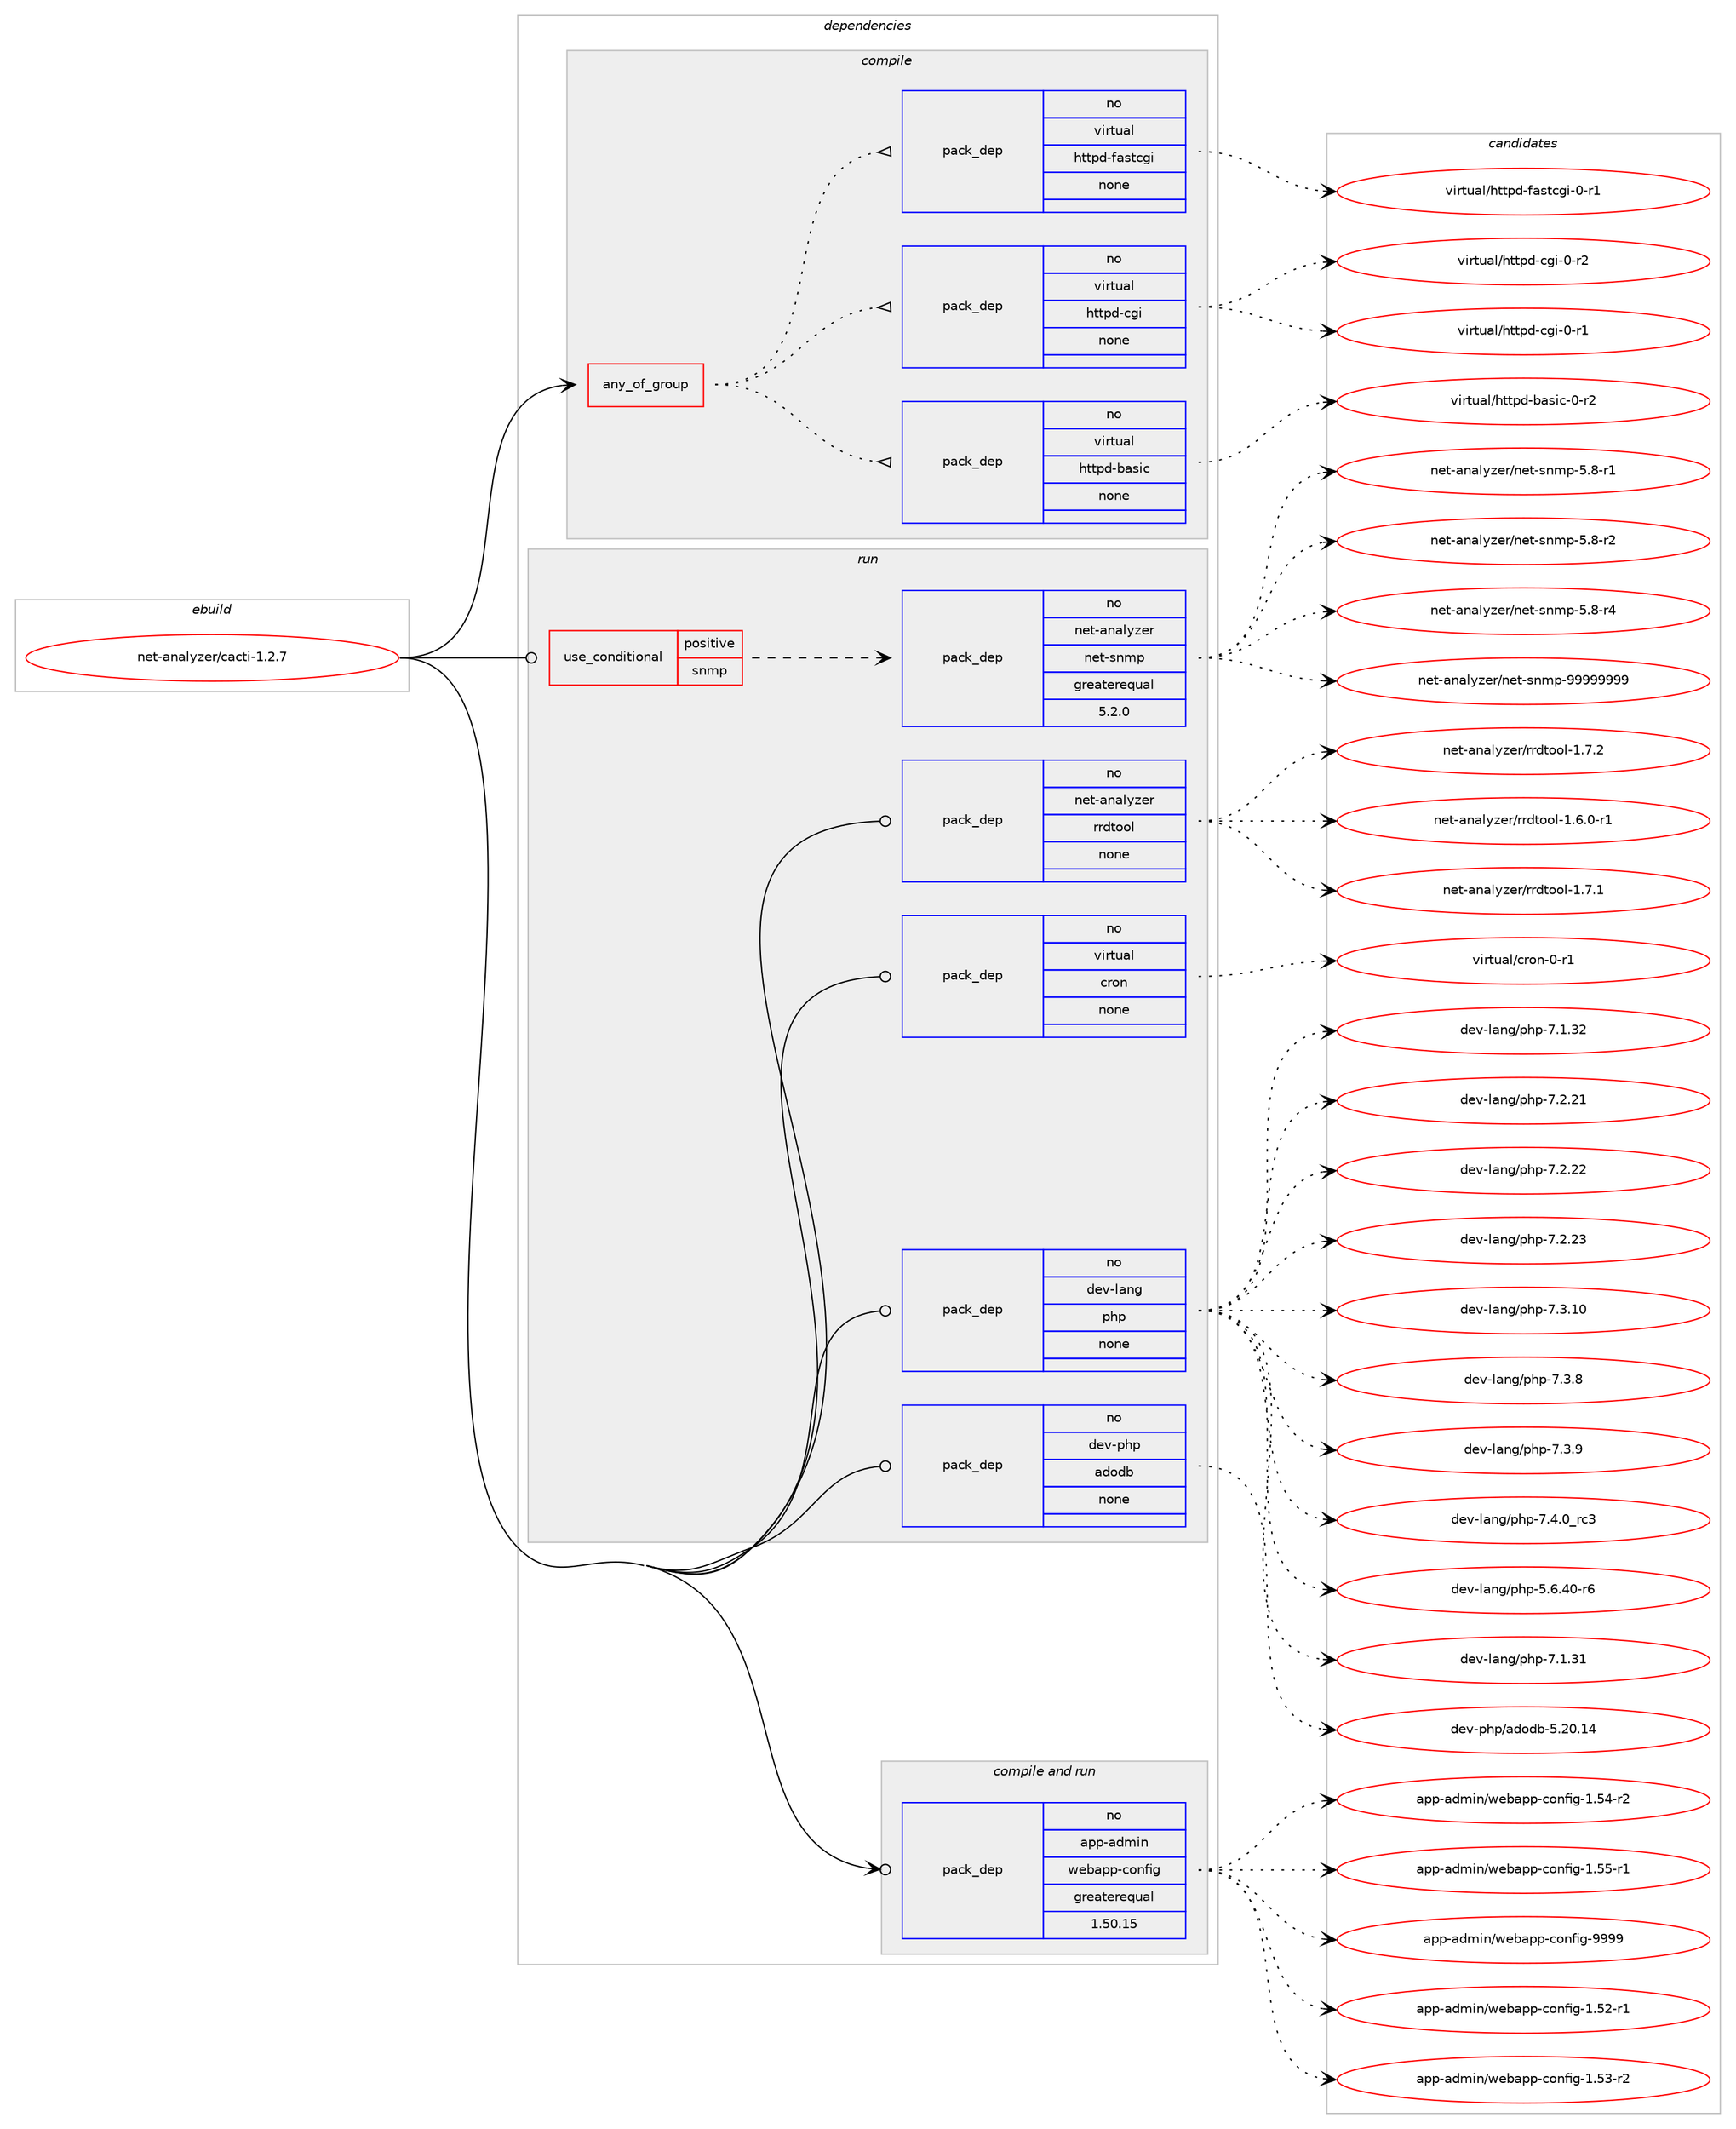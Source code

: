digraph prolog {

# *************
# Graph options
# *************

newrank=true;
concentrate=true;
compound=true;
graph [rankdir=LR,fontname=Helvetica,fontsize=10,ranksep=1.5];#, ranksep=2.5, nodesep=0.2];
edge  [arrowhead=vee];
node  [fontname=Helvetica,fontsize=10];

# **********
# The ebuild
# **********

subgraph cluster_leftcol {
color=gray;
rank=same;
label=<<i>ebuild</i>>;
id [label="net-analyzer/cacti-1.2.7", color=red, width=4, href="../net-analyzer/cacti-1.2.7.svg"];
}

# ****************
# The dependencies
# ****************

subgraph cluster_midcol {
color=gray;
label=<<i>dependencies</i>>;
subgraph cluster_compile {
fillcolor="#eeeeee";
style=filled;
label=<<i>compile</i>>;
subgraph any1 {
dependency228 [label=<<TABLE BORDER="0" CELLBORDER="1" CELLSPACING="0" CELLPADDING="4"><TR><TD CELLPADDING="10">any_of_group</TD></TR></TABLE>>, shape=none, color=red];subgraph pack220 {
dependency229 [label=<<TABLE BORDER="0" CELLBORDER="1" CELLSPACING="0" CELLPADDING="4" WIDTH="220"><TR><TD ROWSPAN="6" CELLPADDING="30">pack_dep</TD></TR><TR><TD WIDTH="110">no</TD></TR><TR><TD>virtual</TD></TR><TR><TD>httpd-basic</TD></TR><TR><TD>none</TD></TR><TR><TD></TD></TR></TABLE>>, shape=none, color=blue];
}
dependency228:e -> dependency229:w [weight=20,style="dotted",arrowhead="oinv"];
subgraph pack221 {
dependency230 [label=<<TABLE BORDER="0" CELLBORDER="1" CELLSPACING="0" CELLPADDING="4" WIDTH="220"><TR><TD ROWSPAN="6" CELLPADDING="30">pack_dep</TD></TR><TR><TD WIDTH="110">no</TD></TR><TR><TD>virtual</TD></TR><TR><TD>httpd-cgi</TD></TR><TR><TD>none</TD></TR><TR><TD></TD></TR></TABLE>>, shape=none, color=blue];
}
dependency228:e -> dependency230:w [weight=20,style="dotted",arrowhead="oinv"];
subgraph pack222 {
dependency231 [label=<<TABLE BORDER="0" CELLBORDER="1" CELLSPACING="0" CELLPADDING="4" WIDTH="220"><TR><TD ROWSPAN="6" CELLPADDING="30">pack_dep</TD></TR><TR><TD WIDTH="110">no</TD></TR><TR><TD>virtual</TD></TR><TR><TD>httpd-fastcgi</TD></TR><TR><TD>none</TD></TR><TR><TD></TD></TR></TABLE>>, shape=none, color=blue];
}
dependency228:e -> dependency231:w [weight=20,style="dotted",arrowhead="oinv"];
}
id:e -> dependency228:w [weight=20,style="solid",arrowhead="vee"];
}
subgraph cluster_compileandrun {
fillcolor="#eeeeee";
style=filled;
label=<<i>compile and run</i>>;
subgraph pack223 {
dependency232 [label=<<TABLE BORDER="0" CELLBORDER="1" CELLSPACING="0" CELLPADDING="4" WIDTH="220"><TR><TD ROWSPAN="6" CELLPADDING="30">pack_dep</TD></TR><TR><TD WIDTH="110">no</TD></TR><TR><TD>app-admin</TD></TR><TR><TD>webapp-config</TD></TR><TR><TD>greaterequal</TD></TR><TR><TD>1.50.15</TD></TR></TABLE>>, shape=none, color=blue];
}
id:e -> dependency232:w [weight=20,style="solid",arrowhead="odotvee"];
}
subgraph cluster_run {
fillcolor="#eeeeee";
style=filled;
label=<<i>run</i>>;
subgraph cond9 {
dependency233 [label=<<TABLE BORDER="0" CELLBORDER="1" CELLSPACING="0" CELLPADDING="4"><TR><TD ROWSPAN="3" CELLPADDING="10">use_conditional</TD></TR><TR><TD>positive</TD></TR><TR><TD>snmp</TD></TR></TABLE>>, shape=none, color=red];
subgraph pack224 {
dependency234 [label=<<TABLE BORDER="0" CELLBORDER="1" CELLSPACING="0" CELLPADDING="4" WIDTH="220"><TR><TD ROWSPAN="6" CELLPADDING="30">pack_dep</TD></TR><TR><TD WIDTH="110">no</TD></TR><TR><TD>net-analyzer</TD></TR><TR><TD>net-snmp</TD></TR><TR><TD>greaterequal</TD></TR><TR><TD>5.2.0</TD></TR></TABLE>>, shape=none, color=blue];
}
dependency233:e -> dependency234:w [weight=20,style="dashed",arrowhead="vee"];
}
id:e -> dependency233:w [weight=20,style="solid",arrowhead="odot"];
subgraph pack225 {
dependency235 [label=<<TABLE BORDER="0" CELLBORDER="1" CELLSPACING="0" CELLPADDING="4" WIDTH="220"><TR><TD ROWSPAN="6" CELLPADDING="30">pack_dep</TD></TR><TR><TD WIDTH="110">no</TD></TR><TR><TD>dev-lang</TD></TR><TR><TD>php</TD></TR><TR><TD>none</TD></TR><TR><TD></TD></TR></TABLE>>, shape=none, color=blue];
}
id:e -> dependency235:w [weight=20,style="solid",arrowhead="odot"];
subgraph pack226 {
dependency236 [label=<<TABLE BORDER="0" CELLBORDER="1" CELLSPACING="0" CELLPADDING="4" WIDTH="220"><TR><TD ROWSPAN="6" CELLPADDING="30">pack_dep</TD></TR><TR><TD WIDTH="110">no</TD></TR><TR><TD>dev-php</TD></TR><TR><TD>adodb</TD></TR><TR><TD>none</TD></TR><TR><TD></TD></TR></TABLE>>, shape=none, color=blue];
}
id:e -> dependency236:w [weight=20,style="solid",arrowhead="odot"];
subgraph pack227 {
dependency237 [label=<<TABLE BORDER="0" CELLBORDER="1" CELLSPACING="0" CELLPADDING="4" WIDTH="220"><TR><TD ROWSPAN="6" CELLPADDING="30">pack_dep</TD></TR><TR><TD WIDTH="110">no</TD></TR><TR><TD>net-analyzer</TD></TR><TR><TD>rrdtool</TD></TR><TR><TD>none</TD></TR><TR><TD></TD></TR></TABLE>>, shape=none, color=blue];
}
id:e -> dependency237:w [weight=20,style="solid",arrowhead="odot"];
subgraph pack228 {
dependency238 [label=<<TABLE BORDER="0" CELLBORDER="1" CELLSPACING="0" CELLPADDING="4" WIDTH="220"><TR><TD ROWSPAN="6" CELLPADDING="30">pack_dep</TD></TR><TR><TD WIDTH="110">no</TD></TR><TR><TD>virtual</TD></TR><TR><TD>cron</TD></TR><TR><TD>none</TD></TR><TR><TD></TD></TR></TABLE>>, shape=none, color=blue];
}
id:e -> dependency238:w [weight=20,style="solid",arrowhead="odot"];
}
}

# **************
# The candidates
# **************

subgraph cluster_choices {
rank=same;
color=gray;
label=<<i>candidates</i>>;

subgraph choice220 {
color=black;
nodesep=1;
choice11810511411611797108471041161161121004598971151059945484511450 [label="virtual/httpd-basic-0-r2", color=red, width=4,href="../virtual/httpd-basic-0-r2.svg"];
dependency229:e -> choice11810511411611797108471041161161121004598971151059945484511450:w [style=dotted,weight="100"];
}
subgraph choice221 {
color=black;
nodesep=1;
choice1181051141161179710847104116116112100459910310545484511449 [label="virtual/httpd-cgi-0-r1", color=red, width=4,href="../virtual/httpd-cgi-0-r1.svg"];
choice1181051141161179710847104116116112100459910310545484511450 [label="virtual/httpd-cgi-0-r2", color=red, width=4,href="../virtual/httpd-cgi-0-r2.svg"];
dependency230:e -> choice1181051141161179710847104116116112100459910310545484511449:w [style=dotted,weight="100"];
dependency230:e -> choice1181051141161179710847104116116112100459910310545484511450:w [style=dotted,weight="100"];
}
subgraph choice222 {
color=black;
nodesep=1;
choice118105114116117971084710411611611210045102971151169910310545484511449 [label="virtual/httpd-fastcgi-0-r1", color=red, width=4,href="../virtual/httpd-fastcgi-0-r1.svg"];
dependency231:e -> choice118105114116117971084710411611611210045102971151169910310545484511449:w [style=dotted,weight="100"];
}
subgraph choice223 {
color=black;
nodesep=1;
choice971121124597100109105110471191019897112112459911111010210510345494653504511449 [label="app-admin/webapp-config-1.52-r1", color=red, width=4,href="../app-admin/webapp-config-1.52-r1.svg"];
choice971121124597100109105110471191019897112112459911111010210510345494653514511450 [label="app-admin/webapp-config-1.53-r2", color=red, width=4,href="../app-admin/webapp-config-1.53-r2.svg"];
choice971121124597100109105110471191019897112112459911111010210510345494653524511450 [label="app-admin/webapp-config-1.54-r2", color=red, width=4,href="../app-admin/webapp-config-1.54-r2.svg"];
choice971121124597100109105110471191019897112112459911111010210510345494653534511449 [label="app-admin/webapp-config-1.55-r1", color=red, width=4,href="../app-admin/webapp-config-1.55-r1.svg"];
choice97112112459710010910511047119101989711211245991111101021051034557575757 [label="app-admin/webapp-config-9999", color=red, width=4,href="../app-admin/webapp-config-9999.svg"];
dependency232:e -> choice971121124597100109105110471191019897112112459911111010210510345494653504511449:w [style=dotted,weight="100"];
dependency232:e -> choice971121124597100109105110471191019897112112459911111010210510345494653514511450:w [style=dotted,weight="100"];
dependency232:e -> choice971121124597100109105110471191019897112112459911111010210510345494653524511450:w [style=dotted,weight="100"];
dependency232:e -> choice971121124597100109105110471191019897112112459911111010210510345494653534511449:w [style=dotted,weight="100"];
dependency232:e -> choice97112112459710010910511047119101989711211245991111101021051034557575757:w [style=dotted,weight="100"];
}
subgraph choice224 {
color=black;
nodesep=1;
choice1101011164597110971081211221011144711010111645115110109112455346564511449 [label="net-analyzer/net-snmp-5.8-r1", color=red, width=4,href="../net-analyzer/net-snmp-5.8-r1.svg"];
choice1101011164597110971081211221011144711010111645115110109112455346564511450 [label="net-analyzer/net-snmp-5.8-r2", color=red, width=4,href="../net-analyzer/net-snmp-5.8-r2.svg"];
choice1101011164597110971081211221011144711010111645115110109112455346564511452 [label="net-analyzer/net-snmp-5.8-r4", color=red, width=4,href="../net-analyzer/net-snmp-5.8-r4.svg"];
choice1101011164597110971081211221011144711010111645115110109112455757575757575757 [label="net-analyzer/net-snmp-99999999", color=red, width=4,href="../net-analyzer/net-snmp-99999999.svg"];
dependency234:e -> choice1101011164597110971081211221011144711010111645115110109112455346564511449:w [style=dotted,weight="100"];
dependency234:e -> choice1101011164597110971081211221011144711010111645115110109112455346564511450:w [style=dotted,weight="100"];
dependency234:e -> choice1101011164597110971081211221011144711010111645115110109112455346564511452:w [style=dotted,weight="100"];
dependency234:e -> choice1101011164597110971081211221011144711010111645115110109112455757575757575757:w [style=dotted,weight="100"];
}
subgraph choice225 {
color=black;
nodesep=1;
choice100101118451089711010347112104112455346544652484511454 [label="dev-lang/php-5.6.40-r6", color=red, width=4,href="../dev-lang/php-5.6.40-r6.svg"];
choice10010111845108971101034711210411245554649465149 [label="dev-lang/php-7.1.31", color=red, width=4,href="../dev-lang/php-7.1.31.svg"];
choice10010111845108971101034711210411245554649465150 [label="dev-lang/php-7.1.32", color=red, width=4,href="../dev-lang/php-7.1.32.svg"];
choice10010111845108971101034711210411245554650465049 [label="dev-lang/php-7.2.21", color=red, width=4,href="../dev-lang/php-7.2.21.svg"];
choice10010111845108971101034711210411245554650465050 [label="dev-lang/php-7.2.22", color=red, width=4,href="../dev-lang/php-7.2.22.svg"];
choice10010111845108971101034711210411245554650465051 [label="dev-lang/php-7.2.23", color=red, width=4,href="../dev-lang/php-7.2.23.svg"];
choice10010111845108971101034711210411245554651464948 [label="dev-lang/php-7.3.10", color=red, width=4,href="../dev-lang/php-7.3.10.svg"];
choice100101118451089711010347112104112455546514656 [label="dev-lang/php-7.3.8", color=red, width=4,href="../dev-lang/php-7.3.8.svg"];
choice100101118451089711010347112104112455546514657 [label="dev-lang/php-7.3.9", color=red, width=4,href="../dev-lang/php-7.3.9.svg"];
choice100101118451089711010347112104112455546524648951149951 [label="dev-lang/php-7.4.0_rc3", color=red, width=4,href="../dev-lang/php-7.4.0_rc3.svg"];
dependency235:e -> choice100101118451089711010347112104112455346544652484511454:w [style=dotted,weight="100"];
dependency235:e -> choice10010111845108971101034711210411245554649465149:w [style=dotted,weight="100"];
dependency235:e -> choice10010111845108971101034711210411245554649465150:w [style=dotted,weight="100"];
dependency235:e -> choice10010111845108971101034711210411245554650465049:w [style=dotted,weight="100"];
dependency235:e -> choice10010111845108971101034711210411245554650465050:w [style=dotted,weight="100"];
dependency235:e -> choice10010111845108971101034711210411245554650465051:w [style=dotted,weight="100"];
dependency235:e -> choice10010111845108971101034711210411245554651464948:w [style=dotted,weight="100"];
dependency235:e -> choice100101118451089711010347112104112455546514656:w [style=dotted,weight="100"];
dependency235:e -> choice100101118451089711010347112104112455546514657:w [style=dotted,weight="100"];
dependency235:e -> choice100101118451089711010347112104112455546524648951149951:w [style=dotted,weight="100"];
}
subgraph choice226 {
color=black;
nodesep=1;
choice100101118451121041124797100111100984553465048464952 [label="dev-php/adodb-5.20.14", color=red, width=4,href="../dev-php/adodb-5.20.14.svg"];
dependency236:e -> choice100101118451121041124797100111100984553465048464952:w [style=dotted,weight="100"];
}
subgraph choice227 {
color=black;
nodesep=1;
choice110101116459711097108121122101114471141141001161111111084549465446484511449 [label="net-analyzer/rrdtool-1.6.0-r1", color=red, width=4,href="../net-analyzer/rrdtool-1.6.0-r1.svg"];
choice11010111645971109710812112210111447114114100116111111108454946554649 [label="net-analyzer/rrdtool-1.7.1", color=red, width=4,href="../net-analyzer/rrdtool-1.7.1.svg"];
choice11010111645971109710812112210111447114114100116111111108454946554650 [label="net-analyzer/rrdtool-1.7.2", color=red, width=4,href="../net-analyzer/rrdtool-1.7.2.svg"];
dependency237:e -> choice110101116459711097108121122101114471141141001161111111084549465446484511449:w [style=dotted,weight="100"];
dependency237:e -> choice11010111645971109710812112210111447114114100116111111108454946554649:w [style=dotted,weight="100"];
dependency237:e -> choice11010111645971109710812112210111447114114100116111111108454946554650:w [style=dotted,weight="100"];
}
subgraph choice228 {
color=black;
nodesep=1;
choice11810511411611797108479911411111045484511449 [label="virtual/cron-0-r1", color=red, width=4,href="../virtual/cron-0-r1.svg"];
dependency238:e -> choice11810511411611797108479911411111045484511449:w [style=dotted,weight="100"];
}
}

}
